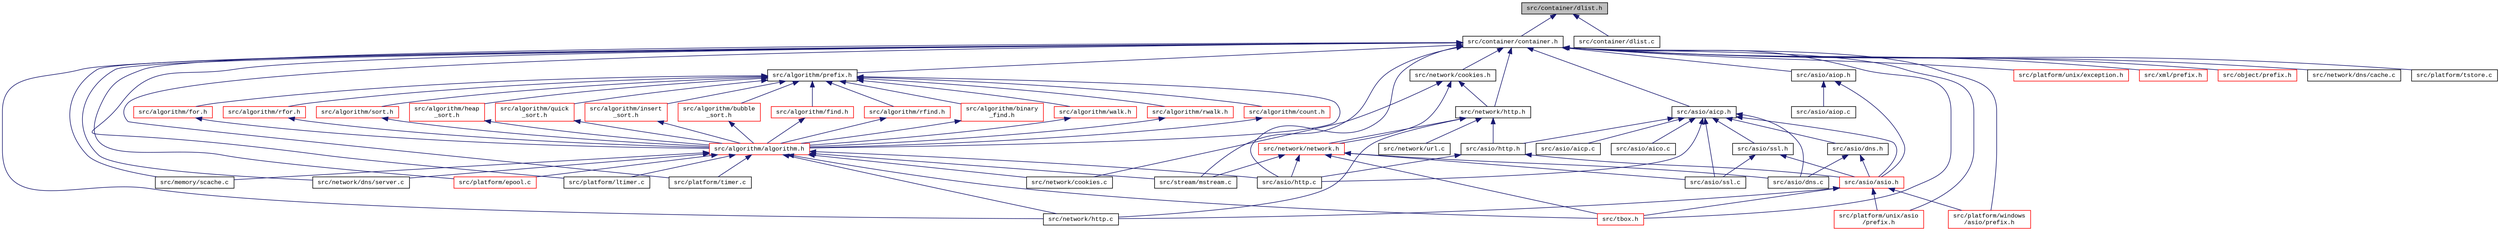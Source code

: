 digraph "src/container/dlist.h"
{
  edge [fontname="CourierNew",fontsize="10",labelfontname="CourierNew",labelfontsize="10"];
  node [fontname="CourierNew",fontsize="10",shape=record];
  Node1 [label="src/container/dlist.h",height=0.2,width=0.4,color="black", fillcolor="grey75", style="filled" fontcolor="black"];
  Node1 -> Node2 [dir="back",color="midnightblue",fontsize="10",style="solid"];
  Node2 [label="src/container/container.h",height=0.2,width=0.4,color="black", fillcolor="white", style="filled",URL="$d4/ddd/container_8h.html"];
  Node2 -> Node3 [dir="back",color="midnightblue",fontsize="10",style="solid"];
  Node3 [label="src/algorithm/prefix.h",height=0.2,width=0.4,color="black", fillcolor="white", style="filled",URL="$d6/dce/algorithm_2prefix_8h_source.html"];
  Node3 -> Node4 [dir="back",color="midnightblue",fontsize="10",style="solid"];
  Node4 [label="src/algorithm/algorithm.h",height=0.2,width=0.4,color="red", fillcolor="white", style="filled",URL="$df/dd9/algorithm_8h.html"];
  Node4 -> Node5 [dir="back",color="midnightblue",fontsize="10",style="solid"];
  Node5 [label="src/asio/http.c",height=0.2,width=0.4,color="black", fillcolor="white", style="filled",URL="$dc/d2c/asio_2http_8c_source.html"];
  Node4 -> Node6 [dir="back",color="midnightblue",fontsize="10",style="solid"];
  Node6 [label="src/memory/scache.c",height=0.2,width=0.4,color="black", fillcolor="white", style="filled",URL="$db/da9/scache_8c.html"];
  Node4 -> Node7 [dir="back",color="midnightblue",fontsize="10",style="solid"];
  Node7 [label="src/network/cookies.c",height=0.2,width=0.4,color="black", fillcolor="white", style="filled",URL="$db/d79/cookies_8c.html"];
  Node4 -> Node8 [dir="back",color="midnightblue",fontsize="10",style="solid"];
  Node8 [label="src/network/dns/server.c",height=0.2,width=0.4,color="black", fillcolor="white", style="filled",URL="$d1/d20/server_8c.html"];
  Node4 -> Node9 [dir="back",color="midnightblue",fontsize="10",style="solid"];
  Node9 [label="src/network/http.c",height=0.2,width=0.4,color="black", fillcolor="white", style="filled",URL="$d1/daa/network_2http_8c_source.html"];
  Node4 -> Node10 [dir="back",color="midnightblue",fontsize="10",style="solid"];
  Node10 [label="src/platform/epool.c",height=0.2,width=0.4,color="red", fillcolor="white", style="filled",URL="$d2/db7/epool_8c_source.html"];
  Node4 -> Node11 [dir="back",color="midnightblue",fontsize="10",style="solid"];
  Node11 [label="src/platform/ltimer.c",height=0.2,width=0.4,color="black", fillcolor="white", style="filled",URL="$d7/d10/ltimer_8c.html"];
  Node4 -> Node12 [dir="back",color="midnightblue",fontsize="10",style="solid"];
  Node12 [label="src/platform/timer.c",height=0.2,width=0.4,color="black", fillcolor="white", style="filled",URL="$df/d41/timer_8c.html"];
  Node4 -> Node13 [dir="back",color="midnightblue",fontsize="10",style="solid"];
  Node13 [label="src/stream/mstream.c",height=0.2,width=0.4,color="black", fillcolor="white", style="filled",URL="$d3/d77/mstream_8c.html"];
  Node4 -> Node14 [dir="back",color="midnightblue",fontsize="10",style="solid"];
  Node14 [label="src/tbox.h",height=0.2,width=0.4,color="red", fillcolor="white", style="filled",URL="$da/dec/tbox_8h.html"];
  Node3 -> Node15 [dir="back",color="midnightblue",fontsize="10",style="solid"];
  Node15 [label="src/algorithm/for.h",height=0.2,width=0.4,color="red", fillcolor="white", style="filled",URL="$d5/da8/for_8h.html"];
  Node15 -> Node4 [dir="back",color="midnightblue",fontsize="10",style="solid"];
  Node3 -> Node16 [dir="back",color="midnightblue",fontsize="10",style="solid"];
  Node16 [label="src/algorithm/rfor.h",height=0.2,width=0.4,color="red", fillcolor="white", style="filled",URL="$d9/d21/rfor_8h.html"];
  Node16 -> Node4 [dir="back",color="midnightblue",fontsize="10",style="solid"];
  Node3 -> Node17 [dir="back",color="midnightblue",fontsize="10",style="solid"];
  Node17 [label="src/algorithm/sort.h",height=0.2,width=0.4,color="red", fillcolor="white", style="filled",URL="$d7/d50/sort_8h.html"];
  Node17 -> Node4 [dir="back",color="midnightblue",fontsize="10",style="solid"];
  Node3 -> Node18 [dir="back",color="midnightblue",fontsize="10",style="solid"];
  Node18 [label="src/algorithm/heap\l_sort.h",height=0.2,width=0.4,color="red", fillcolor="white", style="filled",URL="$d4/dfb/heap__sort_8h.html"];
  Node18 -> Node4 [dir="back",color="midnightblue",fontsize="10",style="solid"];
  Node3 -> Node19 [dir="back",color="midnightblue",fontsize="10",style="solid"];
  Node19 [label="src/algorithm/quick\l_sort.h",height=0.2,width=0.4,color="red", fillcolor="white", style="filled",URL="$d6/da1/quick__sort_8h.html"];
  Node19 -> Node4 [dir="back",color="midnightblue",fontsize="10",style="solid"];
  Node3 -> Node20 [dir="back",color="midnightblue",fontsize="10",style="solid"];
  Node20 [label="src/algorithm/insert\l_sort.h",height=0.2,width=0.4,color="red", fillcolor="white", style="filled",URL="$d0/d3a/insert__sort_8h.html"];
  Node20 -> Node4 [dir="back",color="midnightblue",fontsize="10",style="solid"];
  Node3 -> Node21 [dir="back",color="midnightblue",fontsize="10",style="solid"];
  Node21 [label="src/algorithm/bubble\l_sort.h",height=0.2,width=0.4,color="red", fillcolor="white", style="filled",URL="$df/d49/bubble__sort_8h.html"];
  Node21 -> Node4 [dir="back",color="midnightblue",fontsize="10",style="solid"];
  Node3 -> Node22 [dir="back",color="midnightblue",fontsize="10",style="solid"];
  Node22 [label="src/algorithm/find.h",height=0.2,width=0.4,color="red", fillcolor="white", style="filled",URL="$d6/db2/find_8h.html"];
  Node22 -> Node4 [dir="back",color="midnightblue",fontsize="10",style="solid"];
  Node3 -> Node23 [dir="back",color="midnightblue",fontsize="10",style="solid"];
  Node23 [label="src/algorithm/rfind.h",height=0.2,width=0.4,color="red", fillcolor="white", style="filled",URL="$d5/d50/rfind_8h.html"];
  Node23 -> Node4 [dir="back",color="midnightblue",fontsize="10",style="solid"];
  Node3 -> Node24 [dir="back",color="midnightblue",fontsize="10",style="solid"];
  Node24 [label="src/algorithm/binary\l_find.h",height=0.2,width=0.4,color="red", fillcolor="white", style="filled",URL="$da/d86/binary__find_8h.html"];
  Node24 -> Node4 [dir="back",color="midnightblue",fontsize="10",style="solid"];
  Node3 -> Node25 [dir="back",color="midnightblue",fontsize="10",style="solid"];
  Node25 [label="src/algorithm/walk.h",height=0.2,width=0.4,color="red", fillcolor="white", style="filled",URL="$de/d1a/walk_8h.html"];
  Node25 -> Node4 [dir="back",color="midnightblue",fontsize="10",style="solid"];
  Node3 -> Node26 [dir="back",color="midnightblue",fontsize="10",style="solid"];
  Node26 [label="src/algorithm/rwalk.h",height=0.2,width=0.4,color="red", fillcolor="white", style="filled",URL="$d8/d5a/rwalk_8h.html"];
  Node26 -> Node4 [dir="back",color="midnightblue",fontsize="10",style="solid"];
  Node3 -> Node27 [dir="back",color="midnightblue",fontsize="10",style="solid"];
  Node27 [label="src/algorithm/count.h",height=0.2,width=0.4,color="red", fillcolor="white", style="filled",URL="$d3/d6c/count_8h.html"];
  Node27 -> Node4 [dir="back",color="midnightblue",fontsize="10",style="solid"];
  Node2 -> Node28 [dir="back",color="midnightblue",fontsize="10",style="solid"];
  Node28 [label="src/asio/aicp.h",height=0.2,width=0.4,color="black", fillcolor="white", style="filled",URL="$dd/dd5/aicp_8h.html"];
  Node28 -> Node29 [dir="back",color="midnightblue",fontsize="10",style="solid"];
  Node29 [label="src/asio/aico.c",height=0.2,width=0.4,color="black", fillcolor="white", style="filled",URL="$d5/d69/aico_8c.html"];
  Node28 -> Node30 [dir="back",color="midnightblue",fontsize="10",style="solid"];
  Node30 [label="src/asio/asio.h",height=0.2,width=0.4,color="red", fillcolor="white", style="filled",URL="$d4/d68/asio_8h.html"];
  Node30 -> Node9 [dir="back",color="midnightblue",fontsize="10",style="solid"];
  Node30 -> Node31 [dir="back",color="midnightblue",fontsize="10",style="solid"];
  Node31 [label="src/platform/unix/asio\l/prefix.h",height=0.2,width=0.4,color="red", fillcolor="white", style="filled",URL="$d8/dea/platform_2unix_2asio_2prefix_8h_source.html"];
  Node30 -> Node32 [dir="back",color="midnightblue",fontsize="10",style="solid"];
  Node32 [label="src/platform/windows\l/asio/prefix.h",height=0.2,width=0.4,color="red", fillcolor="white", style="filled",URL="$d9/d0a/platform_2windows_2asio_2prefix_8h_source.html"];
  Node30 -> Node14 [dir="back",color="midnightblue",fontsize="10",style="solid"];
  Node28 -> Node33 [dir="back",color="midnightblue",fontsize="10",style="solid"];
  Node33 [label="src/asio/http.h",height=0.2,width=0.4,color="black", fillcolor="white", style="filled",URL="$da/dac/asio_2http_8h_source.html"];
  Node33 -> Node30 [dir="back",color="midnightblue",fontsize="10",style="solid"];
  Node33 -> Node5 [dir="back",color="midnightblue",fontsize="10",style="solid"];
  Node28 -> Node34 [dir="back",color="midnightblue",fontsize="10",style="solid"];
  Node34 [label="src/asio/dns.h",height=0.2,width=0.4,color="black", fillcolor="white", style="filled",URL="$d8/d1e/asio_2dns_8h_source.html"];
  Node34 -> Node30 [dir="back",color="midnightblue",fontsize="10",style="solid"];
  Node34 -> Node35 [dir="back",color="midnightblue",fontsize="10",style="solid"];
  Node35 [label="src/asio/dns.c",height=0.2,width=0.4,color="black", fillcolor="white", style="filled",URL="$de/dbc/asio_2dns_8c_source.html"];
  Node28 -> Node36 [dir="back",color="midnightblue",fontsize="10",style="solid"];
  Node36 [label="src/asio/ssl.h",height=0.2,width=0.4,color="black", fillcolor="white", style="filled",URL="$d9/d1a/asio_2ssl_8h_source.html"];
  Node36 -> Node30 [dir="back",color="midnightblue",fontsize="10",style="solid"];
  Node36 -> Node37 [dir="back",color="midnightblue",fontsize="10",style="solid"];
  Node37 [label="src/asio/ssl.c",height=0.2,width=0.4,color="black", fillcolor="white", style="filled",URL="$d0/df1/ssl_8c.html"];
  Node28 -> Node38 [dir="back",color="midnightblue",fontsize="10",style="solid"];
  Node38 [label="src/asio/aicp.c",height=0.2,width=0.4,color="black", fillcolor="white", style="filled",URL="$d4/ddc/asio_2aicp_8c_source.html"];
  Node28 -> Node35 [dir="back",color="midnightblue",fontsize="10",style="solid"];
  Node28 -> Node5 [dir="back",color="midnightblue",fontsize="10",style="solid"];
  Node28 -> Node37 [dir="back",color="midnightblue",fontsize="10",style="solid"];
  Node2 -> Node39 [dir="back",color="midnightblue",fontsize="10",style="solid"];
  Node39 [label="src/asio/aiop.h",height=0.2,width=0.4,color="black", fillcolor="white", style="filled",URL="$db/d08/aiop_8h.html"];
  Node39 -> Node30 [dir="back",color="midnightblue",fontsize="10",style="solid"];
  Node39 -> Node40 [dir="back",color="midnightblue",fontsize="10",style="solid"];
  Node40 [label="src/asio/aiop.c",height=0.2,width=0.4,color="black", fillcolor="white", style="filled",URL="$da/d6e/asio_2aiop_8c_source.html"];
  Node2 -> Node41 [dir="back",color="midnightblue",fontsize="10",style="solid"];
  Node41 [label="src/network/cookies.h",height=0.2,width=0.4,color="black", fillcolor="white", style="filled",URL="$da/dea/cookies_8h.html"];
  Node41 -> Node42 [dir="back",color="midnightblue",fontsize="10",style="solid"];
  Node42 [label="src/network/http.h",height=0.2,width=0.4,color="black", fillcolor="white", style="filled",URL="$d0/ded/network_2http_8h_source.html"];
  Node42 -> Node33 [dir="back",color="midnightblue",fontsize="10",style="solid"];
  Node42 -> Node43 [dir="back",color="midnightblue",fontsize="10",style="solid"];
  Node43 [label="src/network/network.h",height=0.2,width=0.4,color="red", fillcolor="white", style="filled",URL="$d9/d94/network_8h.html"];
  Node43 -> Node35 [dir="back",color="midnightblue",fontsize="10",style="solid"];
  Node43 -> Node5 [dir="back",color="midnightblue",fontsize="10",style="solid"];
  Node43 -> Node37 [dir="back",color="midnightblue",fontsize="10",style="solid"];
  Node43 -> Node13 [dir="back",color="midnightblue",fontsize="10",style="solid"];
  Node43 -> Node14 [dir="back",color="midnightblue",fontsize="10",style="solid"];
  Node42 -> Node9 [dir="back",color="midnightblue",fontsize="10",style="solid"];
  Node42 -> Node44 [dir="back",color="midnightblue",fontsize="10",style="solid"];
  Node44 [label="src/network/url.c",height=0.2,width=0.4,color="black", fillcolor="white", style="filled",URL="$d3/d95/network_2url_8c_source.html"];
  Node41 -> Node43 [dir="back",color="midnightblue",fontsize="10",style="solid"];
  Node41 -> Node7 [dir="back",color="midnightblue",fontsize="10",style="solid"];
  Node2 -> Node42 [dir="back",color="midnightblue",fontsize="10",style="solid"];
  Node2 -> Node45 [dir="back",color="midnightblue",fontsize="10",style="solid"];
  Node45 [label="src/platform/unix/exception.h",height=0.2,width=0.4,color="red", fillcolor="white", style="filled",URL="$df/dc4/unix_2exception_8h_source.html"];
  Node2 -> Node5 [dir="back",color="midnightblue",fontsize="10",style="solid"];
  Node2 -> Node46 [dir="back",color="midnightblue",fontsize="10",style="solid"];
  Node46 [label="src/xml/prefix.h",height=0.2,width=0.4,color="red", fillcolor="white", style="filled",URL="$d1/d9b/xml_2prefix_8h_source.html"];
  Node2 -> Node47 [dir="back",color="midnightblue",fontsize="10",style="solid"];
  Node47 [label="src/object/prefix.h",height=0.2,width=0.4,color="red", fillcolor="white", style="filled",URL="$d7/d74/object_2prefix_8h_source.html"];
  Node2 -> Node6 [dir="back",color="midnightblue",fontsize="10",style="solid"];
  Node2 -> Node48 [dir="back",color="midnightblue",fontsize="10",style="solid"];
  Node48 [label="src/network/dns/cache.c",height=0.2,width=0.4,color="black", fillcolor="white", style="filled",URL="$d0/d49/network_2dns_2cache_8c_source.html"];
  Node2 -> Node8 [dir="back",color="midnightblue",fontsize="10",style="solid"];
  Node2 -> Node9 [dir="back",color="midnightblue",fontsize="10",style="solid"];
  Node2 -> Node10 [dir="back",color="midnightblue",fontsize="10",style="solid"];
  Node2 -> Node11 [dir="back",color="midnightblue",fontsize="10",style="solid"];
  Node2 -> Node12 [dir="back",color="midnightblue",fontsize="10",style="solid"];
  Node2 -> Node49 [dir="back",color="midnightblue",fontsize="10",style="solid"];
  Node49 [label="src/platform/tstore.c",height=0.2,width=0.4,color="black", fillcolor="white", style="filled",URL="$da/db2/tstore_8c_source.html"];
  Node2 -> Node31 [dir="back",color="midnightblue",fontsize="10",style="solid"];
  Node2 -> Node32 [dir="back",color="midnightblue",fontsize="10",style="solid"];
  Node2 -> Node13 [dir="back",color="midnightblue",fontsize="10",style="solid"];
  Node2 -> Node14 [dir="back",color="midnightblue",fontsize="10",style="solid"];
  Node1 -> Node50 [dir="back",color="midnightblue",fontsize="10",style="solid"];
  Node50 [label="src/container/dlist.c",height=0.2,width=0.4,color="black", fillcolor="white", style="filled",URL="$d4/d36/dlist_8c.html"];
}
